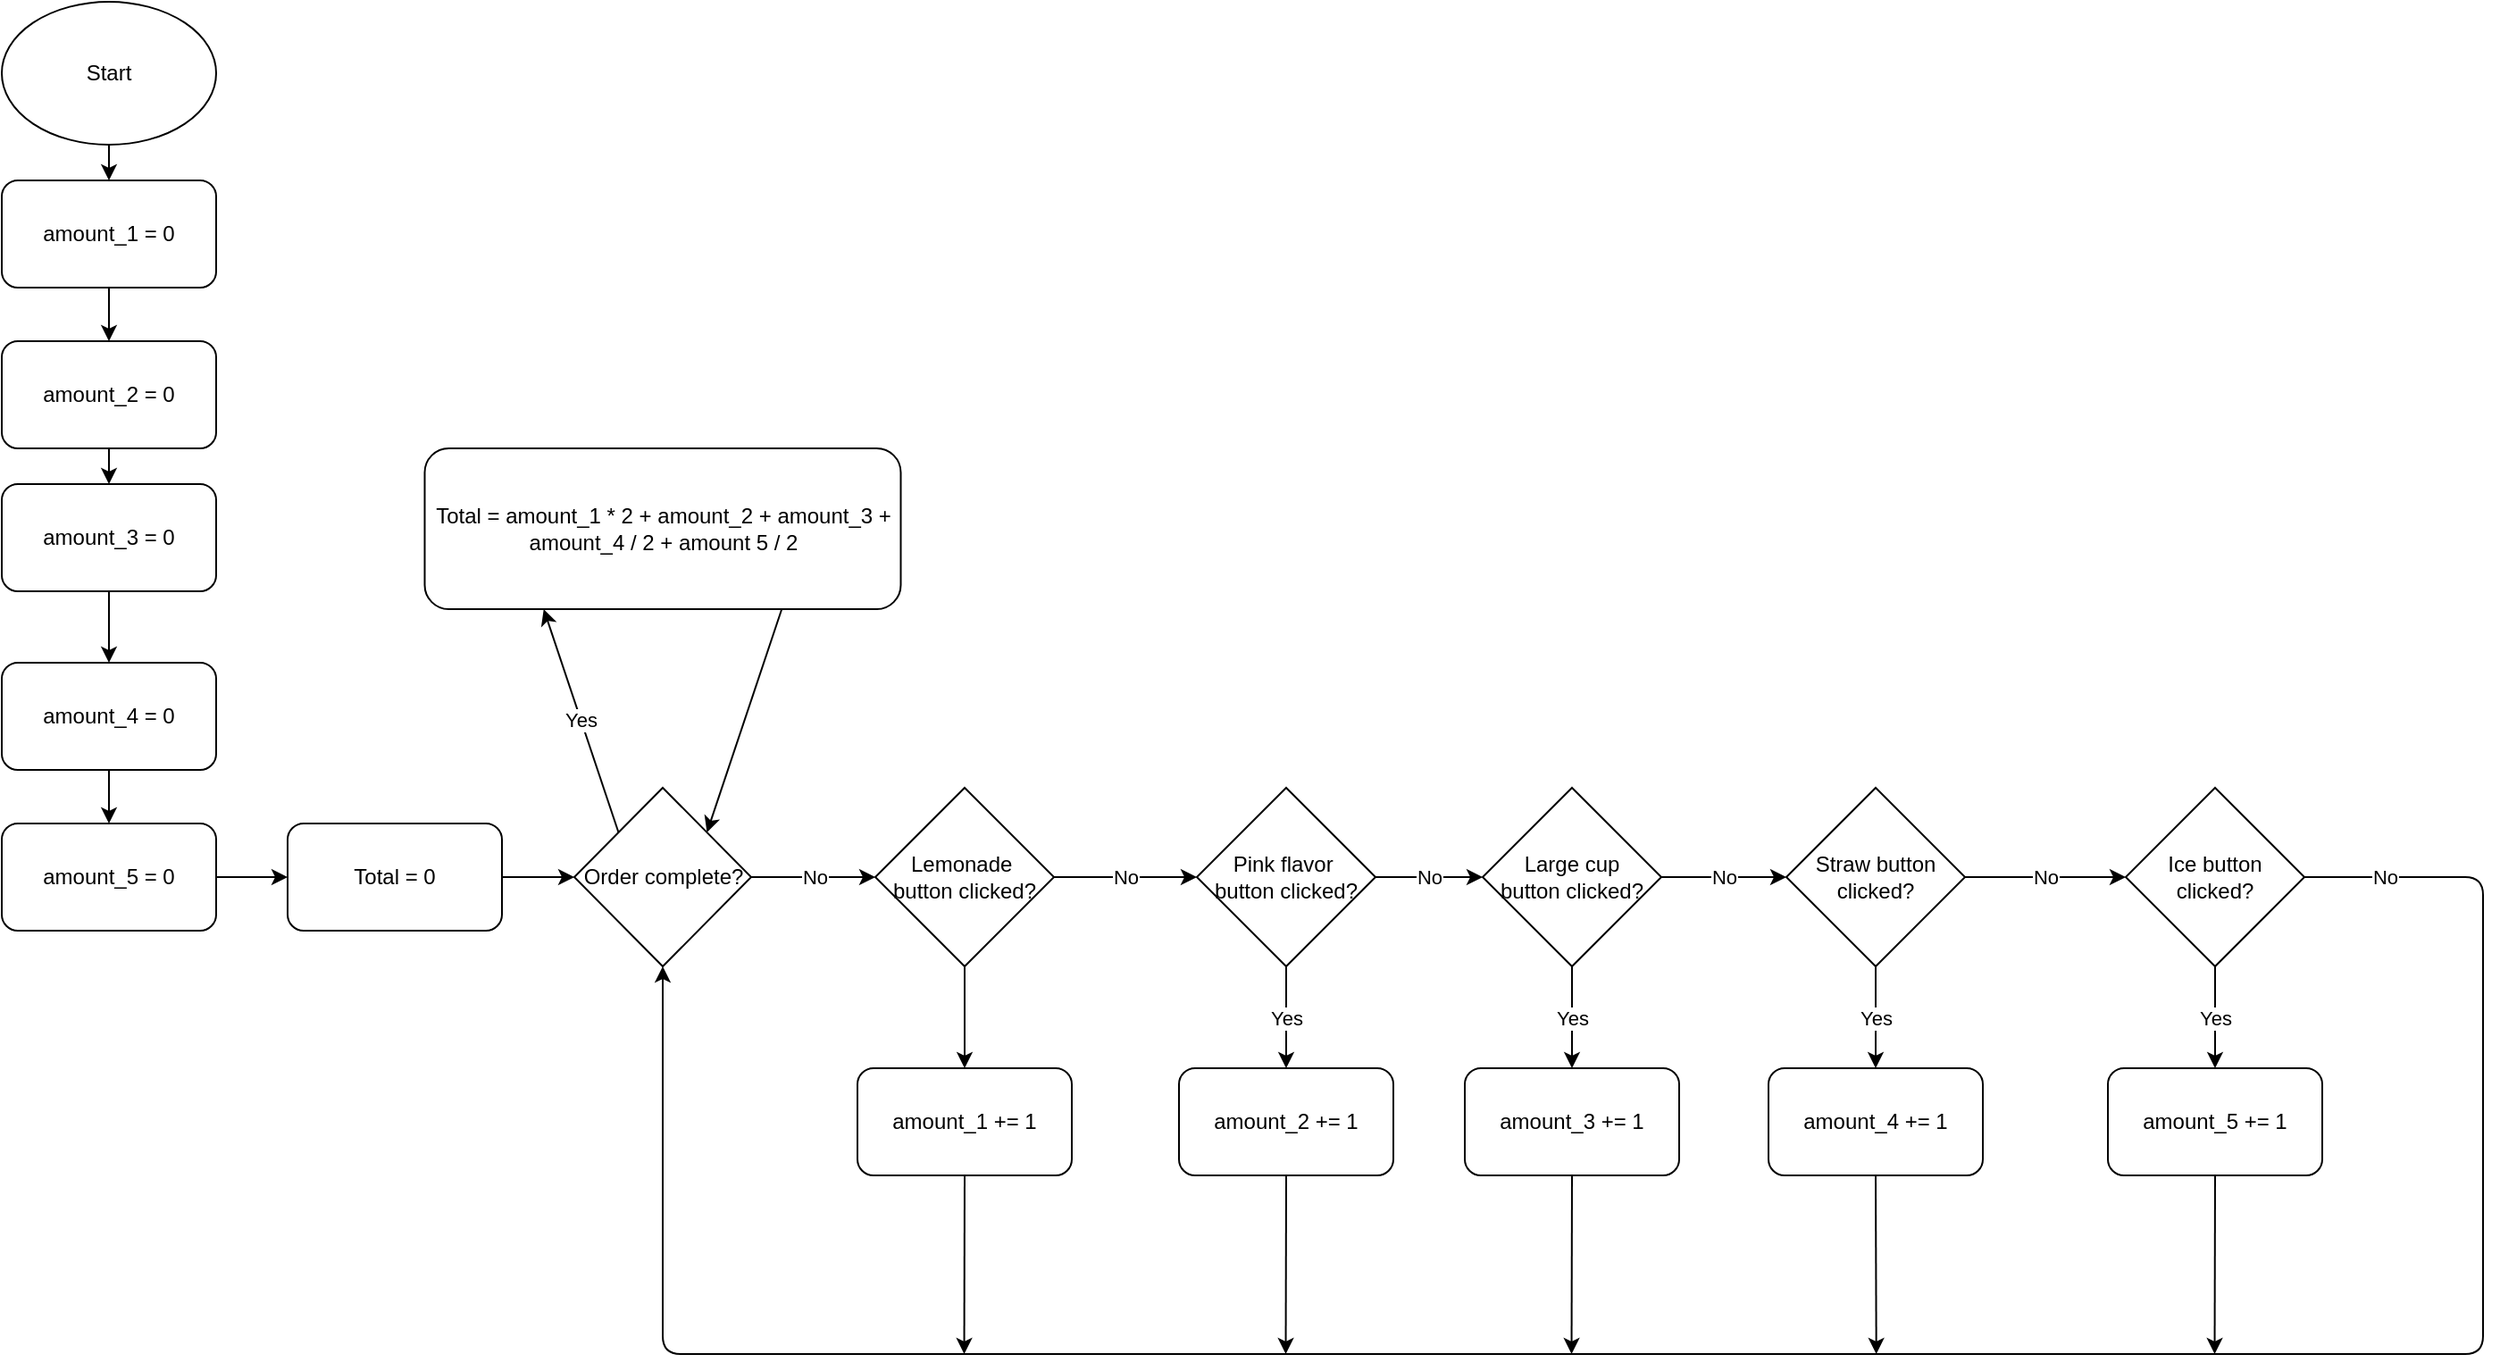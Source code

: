 <mxfile>
    <diagram id="PhWntWcSeEkA8JDfU59f" name="Page-1">
        <mxGraphModel dx="392" dy="587" grid="1" gridSize="10" guides="1" tooltips="1" connect="1" arrows="1" fold="1" page="1" pageScale="1" pageWidth="1920" pageHeight="1200" math="0" shadow="0">
            <root>
                <mxCell id="0"/>
                <mxCell id="1" parent="0"/>
                <mxCell id="11" style="edgeStyle=none;html=1;exitX=0.5;exitY=1;exitDx=0;exitDy=0;entryX=0.5;entryY=0;entryDx=0;entryDy=0;" edge="1" parent="1" source="34" target="5">
                    <mxGeometry relative="1" as="geometry"/>
                </mxCell>
                <mxCell id="12" style="edgeStyle=none;html=1;exitX=0.5;exitY=1;exitDx=0;exitDy=0;entryX=0.5;entryY=0;entryDx=0;entryDy=0;" edge="1" parent="1" source="5" target="6">
                    <mxGeometry relative="1" as="geometry"/>
                </mxCell>
                <mxCell id="5" value="amount_1 = 0" style="rounded=1;whiteSpace=wrap;html=1;" vertex="1" parent="1">
                    <mxGeometry x="21" y="383" width="120" height="60" as="geometry"/>
                </mxCell>
                <mxCell id="13" style="edgeStyle=none;html=1;exitX=0.5;exitY=1;exitDx=0;exitDy=0;entryX=0.5;entryY=0;entryDx=0;entryDy=0;" edge="1" parent="1" source="6" target="7">
                    <mxGeometry relative="1" as="geometry"/>
                </mxCell>
                <mxCell id="6" value="&lt;span style=&quot;color: rgb(0, 0, 0);&quot;&gt;amount_2 = 0&lt;/span&gt;" style="rounded=1;whiteSpace=wrap;html=1;" vertex="1" parent="1">
                    <mxGeometry x="21" y="473" width="120" height="60" as="geometry"/>
                </mxCell>
                <mxCell id="14" style="edgeStyle=none;html=1;exitX=0.5;exitY=1;exitDx=0;exitDy=0;" edge="1" parent="1" source="7" target="8">
                    <mxGeometry relative="1" as="geometry"/>
                </mxCell>
                <mxCell id="7" value="&lt;span style=&quot;color: rgb(0, 0, 0);&quot;&gt;amount_3 = 0&lt;/span&gt;" style="rounded=1;whiteSpace=wrap;html=1;" vertex="1" parent="1">
                    <mxGeometry x="21" y="553" width="120" height="60" as="geometry"/>
                </mxCell>
                <mxCell id="15" style="edgeStyle=none;html=1;exitX=0.5;exitY=1;exitDx=0;exitDy=0;entryX=0.5;entryY=0;entryDx=0;entryDy=0;" edge="1" parent="1" source="8" target="9">
                    <mxGeometry relative="1" as="geometry"/>
                </mxCell>
                <mxCell id="8" value="&lt;span style=&quot;color: rgb(0, 0, 0);&quot;&gt;amount_4 = 0&lt;/span&gt;" style="rounded=1;whiteSpace=wrap;html=1;" vertex="1" parent="1">
                    <mxGeometry x="21" y="653" width="120" height="60" as="geometry"/>
                </mxCell>
                <mxCell id="22" style="edgeStyle=none;html=1;exitX=1;exitY=0.5;exitDx=0;exitDy=0;entryX=0;entryY=0.5;entryDx=0;entryDy=0;" edge="1" parent="1" source="9" target="17">
                    <mxGeometry relative="1" as="geometry"/>
                </mxCell>
                <mxCell id="9" value="&lt;span style=&quot;color: rgb(0, 0, 0);&quot;&gt;amount_5 = 0&lt;/span&gt;" style="rounded=1;whiteSpace=wrap;html=1;" vertex="1" parent="1">
                    <mxGeometry x="21" y="743" width="120" height="60" as="geometry"/>
                </mxCell>
                <mxCell id="23" style="edgeStyle=none;html=1;exitX=1;exitY=0.5;exitDx=0;exitDy=0;entryX=0;entryY=0.5;entryDx=0;entryDy=0;" edge="1" parent="1" source="17" target="28">
                    <mxGeometry relative="1" as="geometry">
                        <mxPoint x="241" y="713" as="targetPoint"/>
                    </mxGeometry>
                </mxCell>
                <mxCell id="17" value="Total = 0" style="rounded=1;whiteSpace=wrap;html=1;" vertex="1" parent="1">
                    <mxGeometry x="181" y="743" width="120" height="60" as="geometry"/>
                </mxCell>
                <mxCell id="30" value="Yes" style="edgeStyle=none;html=1;exitX=0;exitY=0;exitDx=0;exitDy=0;entryX=0.25;entryY=1;entryDx=0;entryDy=0;" edge="1" parent="1" source="28" target="35">
                    <mxGeometry relative="1" as="geometry">
                        <mxPoint x="241" y="563" as="targetPoint"/>
                    </mxGeometry>
                </mxCell>
                <mxCell id="28" value="Order complete?" style="rhombus;whiteSpace=wrap;html=1;" vertex="1" parent="1">
                    <mxGeometry x="341.5" y="723" width="99" height="100" as="geometry"/>
                </mxCell>
                <mxCell id="34" value="Start" style="ellipse;whiteSpace=wrap;html=1;" vertex="1" parent="1">
                    <mxGeometry x="21" y="283" width="120" height="80" as="geometry"/>
                </mxCell>
                <mxCell id="91" style="edgeStyle=none;html=1;exitX=0.75;exitY=1;exitDx=0;exitDy=0;entryX=1;entryY=0;entryDx=0;entryDy=0;" edge="1" parent="1" source="35" target="28">
                    <mxGeometry relative="1" as="geometry"/>
                </mxCell>
                <mxCell id="35" value="Total = amount_1 * 2 + amount_2 + amount_3 + amount_4 / 2 + amount 5 / 2" style="rounded=1;whiteSpace=wrap;html=1;" vertex="1" parent="1">
                    <mxGeometry x="257.75" y="533" width="266.5" height="90" as="geometry"/>
                </mxCell>
                <mxCell id="39" value="No" style="edgeStyle=none;html=1;exitX=1;exitY=0.5;exitDx=0;exitDy=0;entryX=0;entryY=0.5;entryDx=0;entryDy=0;" edge="1" parent="1" source="28" target="71">
                    <mxGeometry relative="1" as="geometry">
                        <mxPoint x="431" y="773" as="sourcePoint"/>
                        <mxPoint x="511" y="773" as="targetPoint"/>
                    </mxGeometry>
                </mxCell>
                <mxCell id="83" value="Yes" style="edgeStyle=none;html=1;exitX=0.5;exitY=1;exitDx=0;exitDy=0;" edge="1" parent="1" source="70">
                    <mxGeometry relative="1" as="geometry">
                        <mxPoint x="1070" y="880" as="targetPoint"/>
                    </mxGeometry>
                </mxCell>
                <mxCell id="85" value="No" style="edgeStyle=none;html=1;exitX=1;exitY=0.5;exitDx=0;exitDy=0;" edge="1" parent="1" source="70">
                    <mxGeometry relative="1" as="geometry">
                        <mxPoint x="1210" y="773" as="targetPoint"/>
                    </mxGeometry>
                </mxCell>
                <mxCell id="70" value="Straw button&lt;div&gt;clicked?&lt;/div&gt;" style="rhombus;whiteSpace=wrap;html=1;" vertex="1" parent="1">
                    <mxGeometry x="1020" y="723" width="100" height="100" as="geometry"/>
                </mxCell>
                <mxCell id="74" value="Yes" style="edgeStyle=none;html=1;exitX=0.5;exitY=1;exitDx=0;exitDy=0;" edge="1" parent="1" source="92">
                    <mxGeometry relative="1" as="geometry">
                        <mxPoint x="560" y="880" as="targetPoint"/>
                    </mxGeometry>
                </mxCell>
                <mxCell id="75" value="No" style="edgeStyle=none;html=1;exitX=1;exitY=0.5;exitDx=0;exitDy=0;" edge="1" parent="1" source="71">
                    <mxGeometry relative="1" as="geometry">
                        <mxPoint x="690" y="773" as="targetPoint"/>
                    </mxGeometry>
                </mxCell>
                <mxCell id="71" value="Lemonade&amp;nbsp;&lt;div&gt;button clicked?&lt;/div&gt;" style="rhombus;whiteSpace=wrap;html=1;" vertex="1" parent="1">
                    <mxGeometry x="510" y="723" width="100" height="100" as="geometry"/>
                </mxCell>
                <mxCell id="78" value="No" style="edgeStyle=none;html=1;exitX=1;exitY=0.5;exitDx=0;exitDy=0;" edge="1" parent="1" source="76">
                    <mxGeometry relative="1" as="geometry">
                        <mxPoint x="850" y="773" as="targetPoint"/>
                    </mxGeometry>
                </mxCell>
                <mxCell id="76" value="Pink flavor&amp;nbsp;&lt;div&gt;button clicked?&lt;/div&gt;" style="rhombus;whiteSpace=wrap;html=1;" vertex="1" parent="1">
                    <mxGeometry x="690" y="723" width="100" height="100" as="geometry"/>
                </mxCell>
                <mxCell id="77" value="Yes" style="edgeStyle=none;html=1;exitX=0.5;exitY=1;exitDx=0;exitDy=0;" edge="1" parent="1" source="76">
                    <mxGeometry relative="1" as="geometry">
                        <mxPoint x="740" y="880" as="targetPoint"/>
                        <mxPoint x="570" y="833" as="sourcePoint"/>
                    </mxGeometry>
                </mxCell>
                <mxCell id="81" value="Yes" style="edgeStyle=none;html=1;exitX=0.5;exitY=1;exitDx=0;exitDy=0;" edge="1" parent="1" source="80">
                    <mxGeometry relative="1" as="geometry">
                        <mxPoint x="900" y="880" as="targetPoint"/>
                    </mxGeometry>
                </mxCell>
                <mxCell id="82" value="No" style="edgeStyle=none;html=1;exitX=1;exitY=0.5;exitDx=0;exitDy=0;" edge="1" parent="1" source="80">
                    <mxGeometry relative="1" as="geometry">
                        <mxPoint x="1020" y="773" as="targetPoint"/>
                    </mxGeometry>
                </mxCell>
                <mxCell id="80" value="Large cup&lt;div&gt;button clicked?&lt;/div&gt;" style="rhombus;whiteSpace=wrap;html=1;" vertex="1" parent="1">
                    <mxGeometry x="850" y="723" width="100" height="100" as="geometry"/>
                </mxCell>
                <mxCell id="86" value="Yes" style="edgeStyle=none;html=1;exitX=0.5;exitY=1;exitDx=0;exitDy=0;" edge="1" parent="1" source="84">
                    <mxGeometry relative="1" as="geometry">
                        <mxPoint x="1260" y="880" as="targetPoint"/>
                    </mxGeometry>
                </mxCell>
                <mxCell id="87" style="edgeStyle=none;html=1;exitX=1;exitY=0.5;exitDx=0;exitDy=0;entryX=0.5;entryY=1;entryDx=0;entryDy=0;" edge="1" parent="1" source="84" target="28">
                    <mxGeometry relative="1" as="geometry">
                        <mxPoint x="1400" y="773" as="targetPoint"/>
                        <Array as="points">
                            <mxPoint x="1410" y="773"/>
                            <mxPoint x="1410" y="1040"/>
                            <mxPoint x="391" y="1040"/>
                        </Array>
                    </mxGeometry>
                </mxCell>
                <mxCell id="98" value="No" style="edgeLabel;html=1;align=center;verticalAlign=middle;resizable=0;points=[];" vertex="1" connectable="0" parent="87">
                    <mxGeometry x="-0.944" relative="1" as="geometry">
                        <mxPoint as="offset"/>
                    </mxGeometry>
                </mxCell>
                <mxCell id="84" value="Ice button clicked?" style="rhombus;whiteSpace=wrap;html=1;" vertex="1" parent="1">
                    <mxGeometry x="1210" y="723" width="100" height="100" as="geometry"/>
                </mxCell>
                <mxCell id="93" value="" style="edgeStyle=none;html=1;exitX=0.5;exitY=1;exitDx=0;exitDy=0;" edge="1" parent="1" source="71" target="92">
                    <mxGeometry relative="1" as="geometry">
                        <mxPoint x="560" y="880" as="targetPoint"/>
                        <mxPoint x="560" y="823" as="sourcePoint"/>
                    </mxGeometry>
                </mxCell>
                <mxCell id="99" style="edgeStyle=none;html=1;exitX=0.5;exitY=1;exitDx=0;exitDy=0;" edge="1" parent="1" source="92">
                    <mxGeometry relative="1" as="geometry">
                        <mxPoint x="559.765" y="1040" as="targetPoint"/>
                    </mxGeometry>
                </mxCell>
                <mxCell id="92" value="amount_1 += 1" style="rounded=1;whiteSpace=wrap;html=1;" vertex="1" parent="1">
                    <mxGeometry x="500" y="880" width="120" height="60" as="geometry"/>
                </mxCell>
                <mxCell id="100" style="edgeStyle=none;html=1;exitX=0.5;exitY=1;exitDx=0;exitDy=0;" edge="1" parent="1" source="94">
                    <mxGeometry relative="1" as="geometry">
                        <mxPoint x="739.765" y="1040" as="targetPoint"/>
                    </mxGeometry>
                </mxCell>
                <mxCell id="94" value="amount_2 += 1" style="rounded=1;whiteSpace=wrap;html=1;" vertex="1" parent="1">
                    <mxGeometry x="680" y="880" width="120" height="60" as="geometry"/>
                </mxCell>
                <mxCell id="101" style="edgeStyle=none;html=1;exitX=0.5;exitY=1;exitDx=0;exitDy=0;" edge="1" parent="1" source="95">
                    <mxGeometry relative="1" as="geometry">
                        <mxPoint x="899.765" y="1040" as="targetPoint"/>
                    </mxGeometry>
                </mxCell>
                <mxCell id="95" value="amount_3 += 1" style="rounded=1;whiteSpace=wrap;html=1;" vertex="1" parent="1">
                    <mxGeometry x="840" y="880" width="120" height="60" as="geometry"/>
                </mxCell>
                <mxCell id="102" style="edgeStyle=none;html=1;exitX=0.5;exitY=1;exitDx=0;exitDy=0;" edge="1" parent="1" source="96">
                    <mxGeometry relative="1" as="geometry">
                        <mxPoint x="1070.353" y="1040" as="targetPoint"/>
                    </mxGeometry>
                </mxCell>
                <mxCell id="96" value="amount_4 += 1" style="rounded=1;whiteSpace=wrap;html=1;" vertex="1" parent="1">
                    <mxGeometry x="1010" y="880" width="120" height="60" as="geometry"/>
                </mxCell>
                <mxCell id="103" style="edgeStyle=none;html=1;exitX=0.5;exitY=1;exitDx=0;exitDy=0;" edge="1" parent="1" source="97">
                    <mxGeometry relative="1" as="geometry">
                        <mxPoint x="1259.765" y="1040" as="targetPoint"/>
                    </mxGeometry>
                </mxCell>
                <mxCell id="97" value="amount_5 += 1" style="rounded=1;whiteSpace=wrap;html=1;" vertex="1" parent="1">
                    <mxGeometry x="1200" y="880" width="120" height="60" as="geometry"/>
                </mxCell>
            </root>
        </mxGraphModel>
    </diagram>
</mxfile>